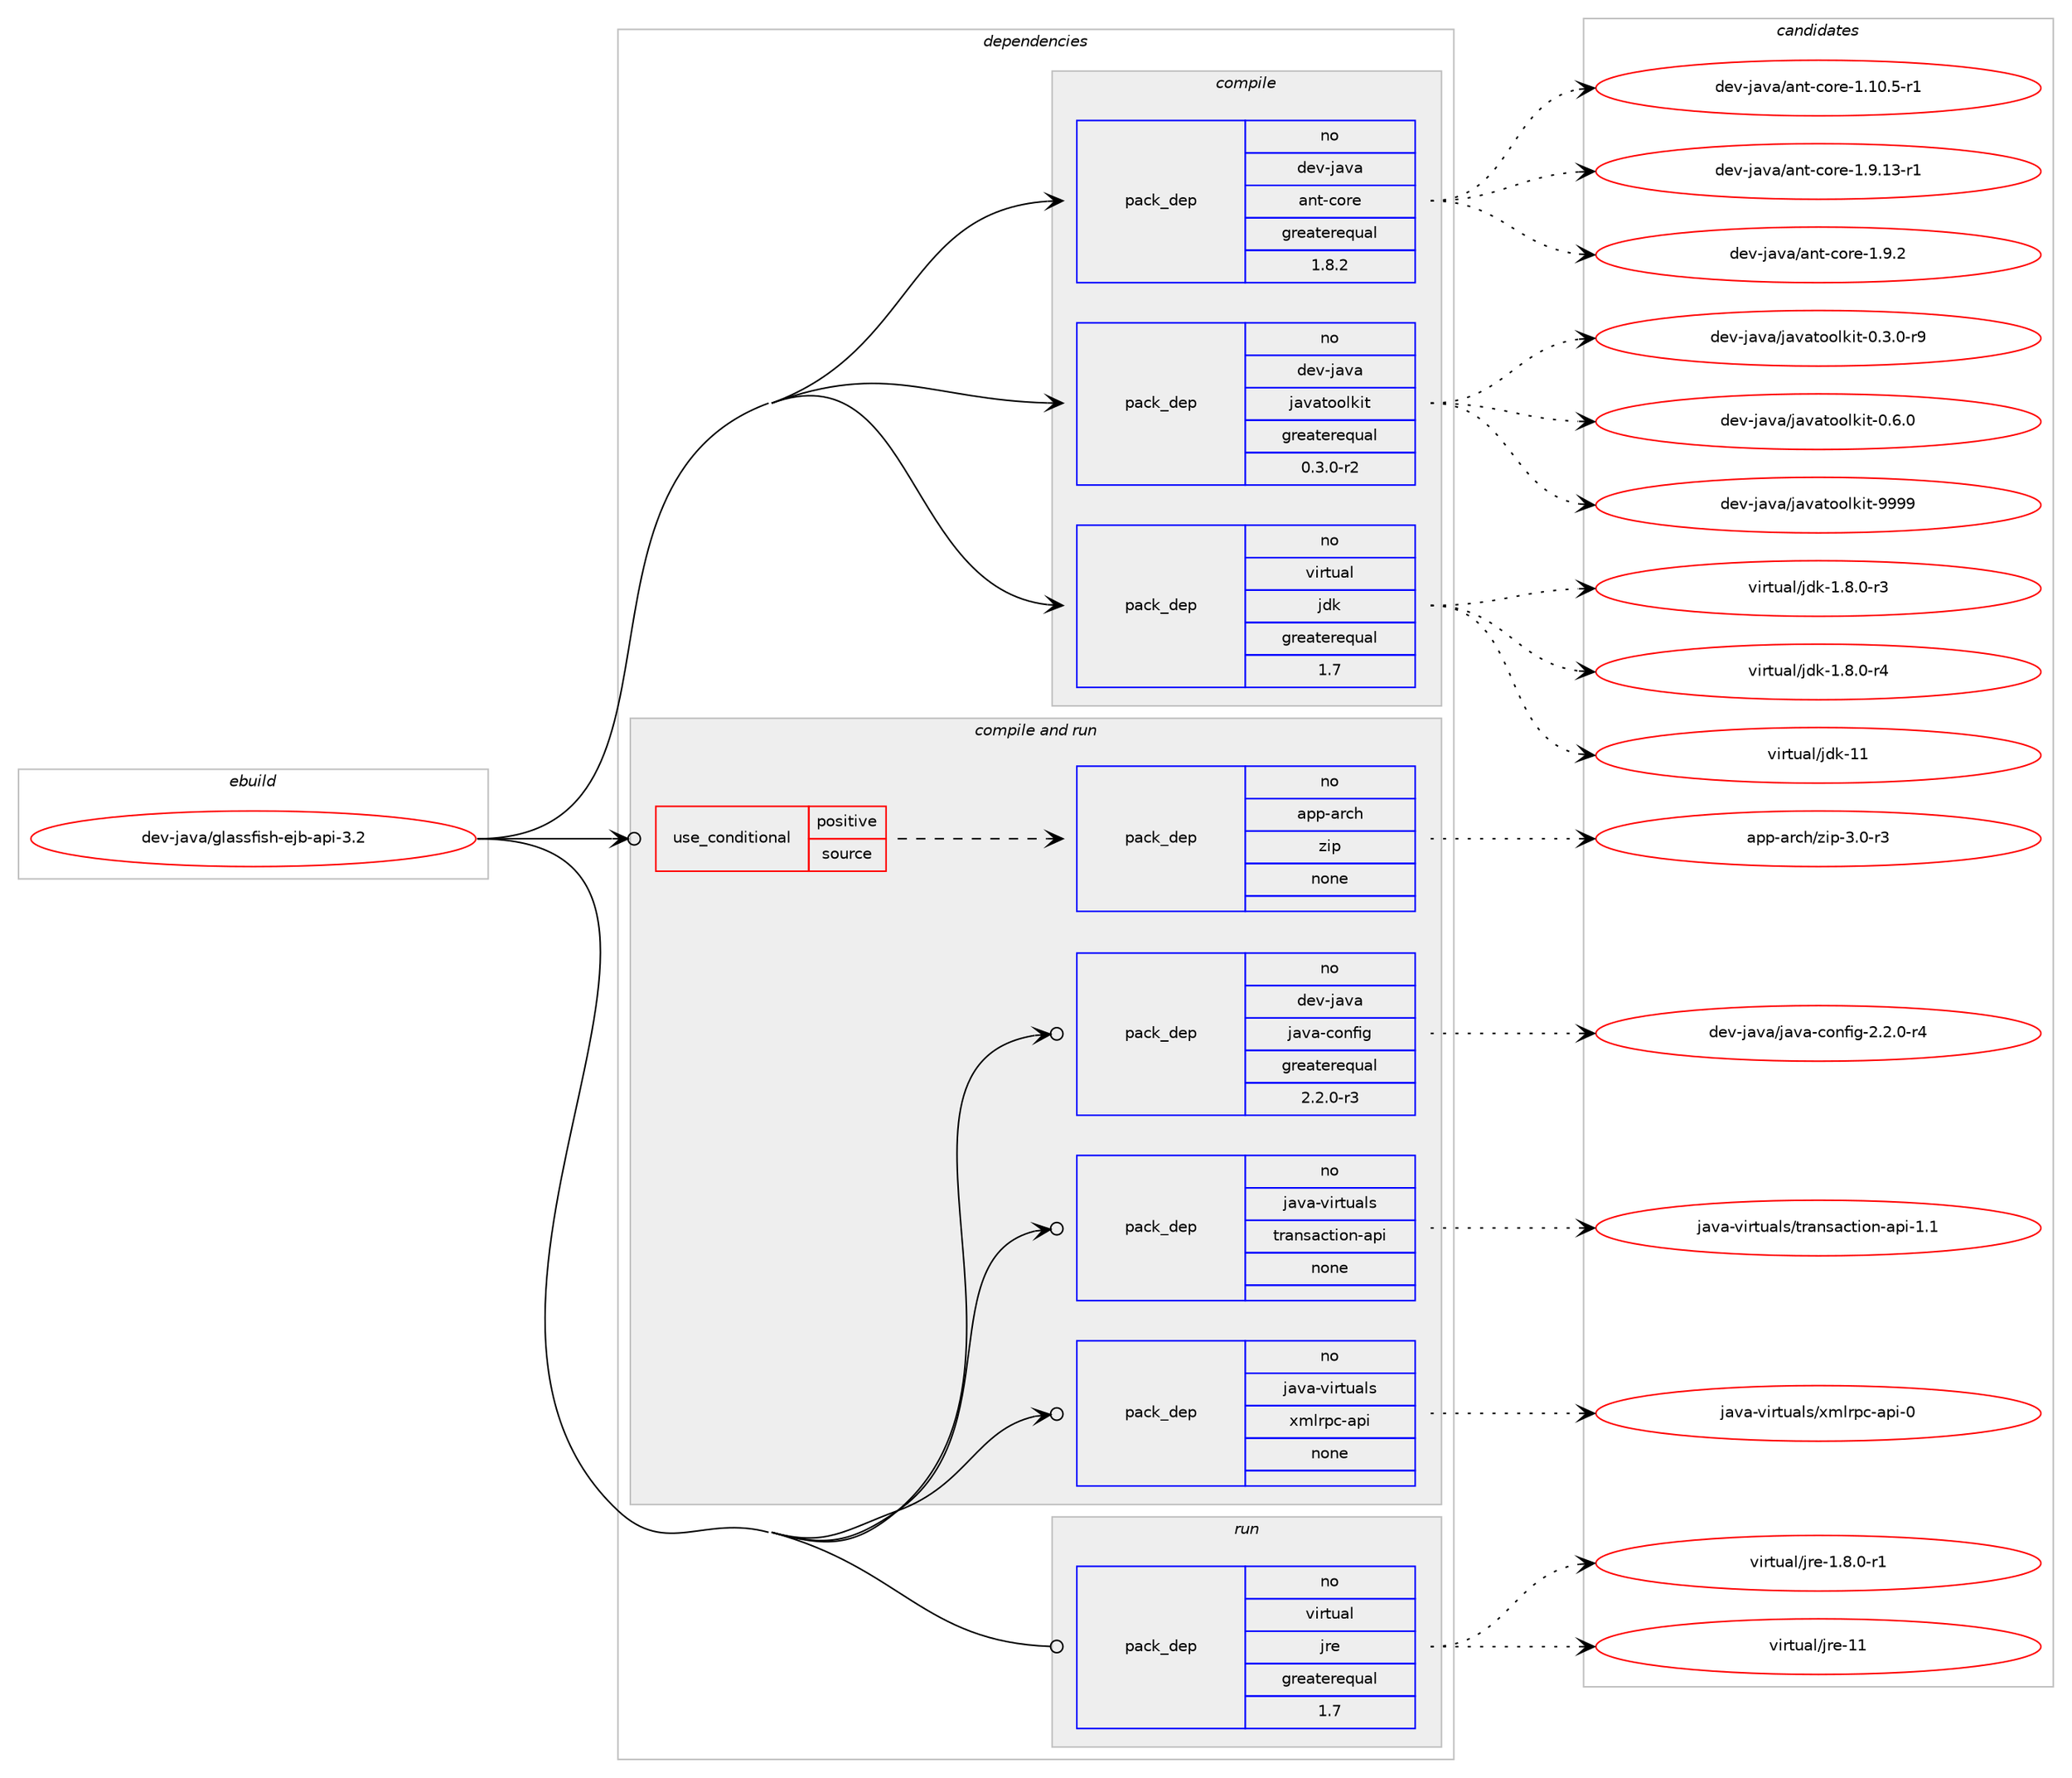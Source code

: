 digraph prolog {

# *************
# Graph options
# *************

newrank=true;
concentrate=true;
compound=true;
graph [rankdir=LR,fontname=Helvetica,fontsize=10,ranksep=1.5];#, ranksep=2.5, nodesep=0.2];
edge  [arrowhead=vee];
node  [fontname=Helvetica,fontsize=10];

# **********
# The ebuild
# **********

subgraph cluster_leftcol {
color=gray;
rank=same;
label=<<i>ebuild</i>>;
id [label="dev-java/glassfish-ejb-api-3.2", color=red, width=4, href="../dev-java/glassfish-ejb-api-3.2.svg"];
}

# ****************
# The dependencies
# ****************

subgraph cluster_midcol {
color=gray;
label=<<i>dependencies</i>>;
subgraph cluster_compile {
fillcolor="#eeeeee";
style=filled;
label=<<i>compile</i>>;
subgraph pack967580 {
dependency1352687 [label=<<TABLE BORDER="0" CELLBORDER="1" CELLSPACING="0" CELLPADDING="4" WIDTH="220"><TR><TD ROWSPAN="6" CELLPADDING="30">pack_dep</TD></TR><TR><TD WIDTH="110">no</TD></TR><TR><TD>dev-java</TD></TR><TR><TD>ant-core</TD></TR><TR><TD>greaterequal</TD></TR><TR><TD>1.8.2</TD></TR></TABLE>>, shape=none, color=blue];
}
id:e -> dependency1352687:w [weight=20,style="solid",arrowhead="vee"];
subgraph pack967581 {
dependency1352688 [label=<<TABLE BORDER="0" CELLBORDER="1" CELLSPACING="0" CELLPADDING="4" WIDTH="220"><TR><TD ROWSPAN="6" CELLPADDING="30">pack_dep</TD></TR><TR><TD WIDTH="110">no</TD></TR><TR><TD>dev-java</TD></TR><TR><TD>javatoolkit</TD></TR><TR><TD>greaterequal</TD></TR><TR><TD>0.3.0-r2</TD></TR></TABLE>>, shape=none, color=blue];
}
id:e -> dependency1352688:w [weight=20,style="solid",arrowhead="vee"];
subgraph pack967582 {
dependency1352689 [label=<<TABLE BORDER="0" CELLBORDER="1" CELLSPACING="0" CELLPADDING="4" WIDTH="220"><TR><TD ROWSPAN="6" CELLPADDING="30">pack_dep</TD></TR><TR><TD WIDTH="110">no</TD></TR><TR><TD>virtual</TD></TR><TR><TD>jdk</TD></TR><TR><TD>greaterequal</TD></TR><TR><TD>1.7</TD></TR></TABLE>>, shape=none, color=blue];
}
id:e -> dependency1352689:w [weight=20,style="solid",arrowhead="vee"];
}
subgraph cluster_compileandrun {
fillcolor="#eeeeee";
style=filled;
label=<<i>compile and run</i>>;
subgraph cond362677 {
dependency1352690 [label=<<TABLE BORDER="0" CELLBORDER="1" CELLSPACING="0" CELLPADDING="4"><TR><TD ROWSPAN="3" CELLPADDING="10">use_conditional</TD></TR><TR><TD>positive</TD></TR><TR><TD>source</TD></TR></TABLE>>, shape=none, color=red];
subgraph pack967583 {
dependency1352691 [label=<<TABLE BORDER="0" CELLBORDER="1" CELLSPACING="0" CELLPADDING="4" WIDTH="220"><TR><TD ROWSPAN="6" CELLPADDING="30">pack_dep</TD></TR><TR><TD WIDTH="110">no</TD></TR><TR><TD>app-arch</TD></TR><TR><TD>zip</TD></TR><TR><TD>none</TD></TR><TR><TD></TD></TR></TABLE>>, shape=none, color=blue];
}
dependency1352690:e -> dependency1352691:w [weight=20,style="dashed",arrowhead="vee"];
}
id:e -> dependency1352690:w [weight=20,style="solid",arrowhead="odotvee"];
subgraph pack967584 {
dependency1352692 [label=<<TABLE BORDER="0" CELLBORDER="1" CELLSPACING="0" CELLPADDING="4" WIDTH="220"><TR><TD ROWSPAN="6" CELLPADDING="30">pack_dep</TD></TR><TR><TD WIDTH="110">no</TD></TR><TR><TD>dev-java</TD></TR><TR><TD>java-config</TD></TR><TR><TD>greaterequal</TD></TR><TR><TD>2.2.0-r3</TD></TR></TABLE>>, shape=none, color=blue];
}
id:e -> dependency1352692:w [weight=20,style="solid",arrowhead="odotvee"];
subgraph pack967585 {
dependency1352693 [label=<<TABLE BORDER="0" CELLBORDER="1" CELLSPACING="0" CELLPADDING="4" WIDTH="220"><TR><TD ROWSPAN="6" CELLPADDING="30">pack_dep</TD></TR><TR><TD WIDTH="110">no</TD></TR><TR><TD>java-virtuals</TD></TR><TR><TD>transaction-api</TD></TR><TR><TD>none</TD></TR><TR><TD></TD></TR></TABLE>>, shape=none, color=blue];
}
id:e -> dependency1352693:w [weight=20,style="solid",arrowhead="odotvee"];
subgraph pack967586 {
dependency1352694 [label=<<TABLE BORDER="0" CELLBORDER="1" CELLSPACING="0" CELLPADDING="4" WIDTH="220"><TR><TD ROWSPAN="6" CELLPADDING="30">pack_dep</TD></TR><TR><TD WIDTH="110">no</TD></TR><TR><TD>java-virtuals</TD></TR><TR><TD>xmlrpc-api</TD></TR><TR><TD>none</TD></TR><TR><TD></TD></TR></TABLE>>, shape=none, color=blue];
}
id:e -> dependency1352694:w [weight=20,style="solid",arrowhead="odotvee"];
}
subgraph cluster_run {
fillcolor="#eeeeee";
style=filled;
label=<<i>run</i>>;
subgraph pack967587 {
dependency1352695 [label=<<TABLE BORDER="0" CELLBORDER="1" CELLSPACING="0" CELLPADDING="4" WIDTH="220"><TR><TD ROWSPAN="6" CELLPADDING="30">pack_dep</TD></TR><TR><TD WIDTH="110">no</TD></TR><TR><TD>virtual</TD></TR><TR><TD>jre</TD></TR><TR><TD>greaterequal</TD></TR><TR><TD>1.7</TD></TR></TABLE>>, shape=none, color=blue];
}
id:e -> dependency1352695:w [weight=20,style="solid",arrowhead="odot"];
}
}

# **************
# The candidates
# **************

subgraph cluster_choices {
rank=same;
color=gray;
label=<<i>candidates</i>>;

subgraph choice967580 {
color=black;
nodesep=1;
choice10010111845106971189747971101164599111114101454946494846534511449 [label="dev-java/ant-core-1.10.5-r1", color=red, width=4,href="../dev-java/ant-core-1.10.5-r1.svg"];
choice10010111845106971189747971101164599111114101454946574649514511449 [label="dev-java/ant-core-1.9.13-r1", color=red, width=4,href="../dev-java/ant-core-1.9.13-r1.svg"];
choice10010111845106971189747971101164599111114101454946574650 [label="dev-java/ant-core-1.9.2", color=red, width=4,href="../dev-java/ant-core-1.9.2.svg"];
dependency1352687:e -> choice10010111845106971189747971101164599111114101454946494846534511449:w [style=dotted,weight="100"];
dependency1352687:e -> choice10010111845106971189747971101164599111114101454946574649514511449:w [style=dotted,weight="100"];
dependency1352687:e -> choice10010111845106971189747971101164599111114101454946574650:w [style=dotted,weight="100"];
}
subgraph choice967581 {
color=black;
nodesep=1;
choice1001011184510697118974710697118971161111111081071051164548465146484511457 [label="dev-java/javatoolkit-0.3.0-r9", color=red, width=4,href="../dev-java/javatoolkit-0.3.0-r9.svg"];
choice100101118451069711897471069711897116111111108107105116454846544648 [label="dev-java/javatoolkit-0.6.0", color=red, width=4,href="../dev-java/javatoolkit-0.6.0.svg"];
choice1001011184510697118974710697118971161111111081071051164557575757 [label="dev-java/javatoolkit-9999", color=red, width=4,href="../dev-java/javatoolkit-9999.svg"];
dependency1352688:e -> choice1001011184510697118974710697118971161111111081071051164548465146484511457:w [style=dotted,weight="100"];
dependency1352688:e -> choice100101118451069711897471069711897116111111108107105116454846544648:w [style=dotted,weight="100"];
dependency1352688:e -> choice1001011184510697118974710697118971161111111081071051164557575757:w [style=dotted,weight="100"];
}
subgraph choice967582 {
color=black;
nodesep=1;
choice11810511411611797108471061001074549465646484511451 [label="virtual/jdk-1.8.0-r3", color=red, width=4,href="../virtual/jdk-1.8.0-r3.svg"];
choice11810511411611797108471061001074549465646484511452 [label="virtual/jdk-1.8.0-r4", color=red, width=4,href="../virtual/jdk-1.8.0-r4.svg"];
choice1181051141161179710847106100107454949 [label="virtual/jdk-11", color=red, width=4,href="../virtual/jdk-11.svg"];
dependency1352689:e -> choice11810511411611797108471061001074549465646484511451:w [style=dotted,weight="100"];
dependency1352689:e -> choice11810511411611797108471061001074549465646484511452:w [style=dotted,weight="100"];
dependency1352689:e -> choice1181051141161179710847106100107454949:w [style=dotted,weight="100"];
}
subgraph choice967583 {
color=black;
nodesep=1;
choice9711211245971149910447122105112455146484511451 [label="app-arch/zip-3.0-r3", color=red, width=4,href="../app-arch/zip-3.0-r3.svg"];
dependency1352691:e -> choice9711211245971149910447122105112455146484511451:w [style=dotted,weight="100"];
}
subgraph choice967584 {
color=black;
nodesep=1;
choice10010111845106971189747106971189745991111101021051034550465046484511452 [label="dev-java/java-config-2.2.0-r4", color=red, width=4,href="../dev-java/java-config-2.2.0-r4.svg"];
dependency1352692:e -> choice10010111845106971189747106971189745991111101021051034550465046484511452:w [style=dotted,weight="100"];
}
subgraph choice967585 {
color=black;
nodesep=1;
choice1069711897451181051141161179710811547116114971101159799116105111110459711210545494649 [label="java-virtuals/transaction-api-1.1", color=red, width=4,href="../java-virtuals/transaction-api-1.1.svg"];
dependency1352693:e -> choice1069711897451181051141161179710811547116114971101159799116105111110459711210545494649:w [style=dotted,weight="100"];
}
subgraph choice967586 {
color=black;
nodesep=1;
choice10697118974511810511411611797108115471201091081141129945971121054548 [label="java-virtuals/xmlrpc-api-0", color=red, width=4,href="../java-virtuals/xmlrpc-api-0.svg"];
dependency1352694:e -> choice10697118974511810511411611797108115471201091081141129945971121054548:w [style=dotted,weight="100"];
}
subgraph choice967587 {
color=black;
nodesep=1;
choice11810511411611797108471061141014549465646484511449 [label="virtual/jre-1.8.0-r1", color=red, width=4,href="../virtual/jre-1.8.0-r1.svg"];
choice1181051141161179710847106114101454949 [label="virtual/jre-11", color=red, width=4,href="../virtual/jre-11.svg"];
dependency1352695:e -> choice11810511411611797108471061141014549465646484511449:w [style=dotted,weight="100"];
dependency1352695:e -> choice1181051141161179710847106114101454949:w [style=dotted,weight="100"];
}
}

}
